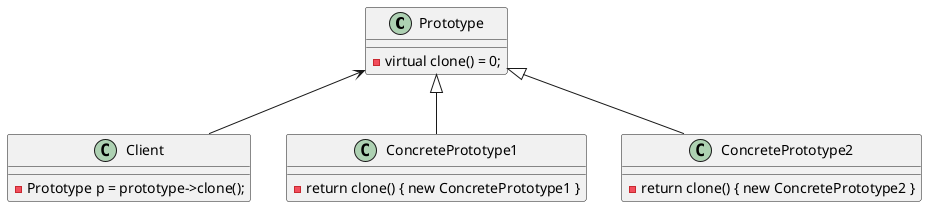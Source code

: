 @startuml
Prototype <-- Client
Prototype <|-- ConcretePrototype1
Prototype <|-- ConcretePrototype2

class Client {
    - Prototype p = prototype->clone();
}

class Prototype {
    - virtual clone() = 0;
}

class ConcretePrototype1 {
    - return clone() { new ConcretePrototype1 }
}

class ConcretePrototype2 {
    - return clone() { new ConcretePrototype2 }
}

@enduml